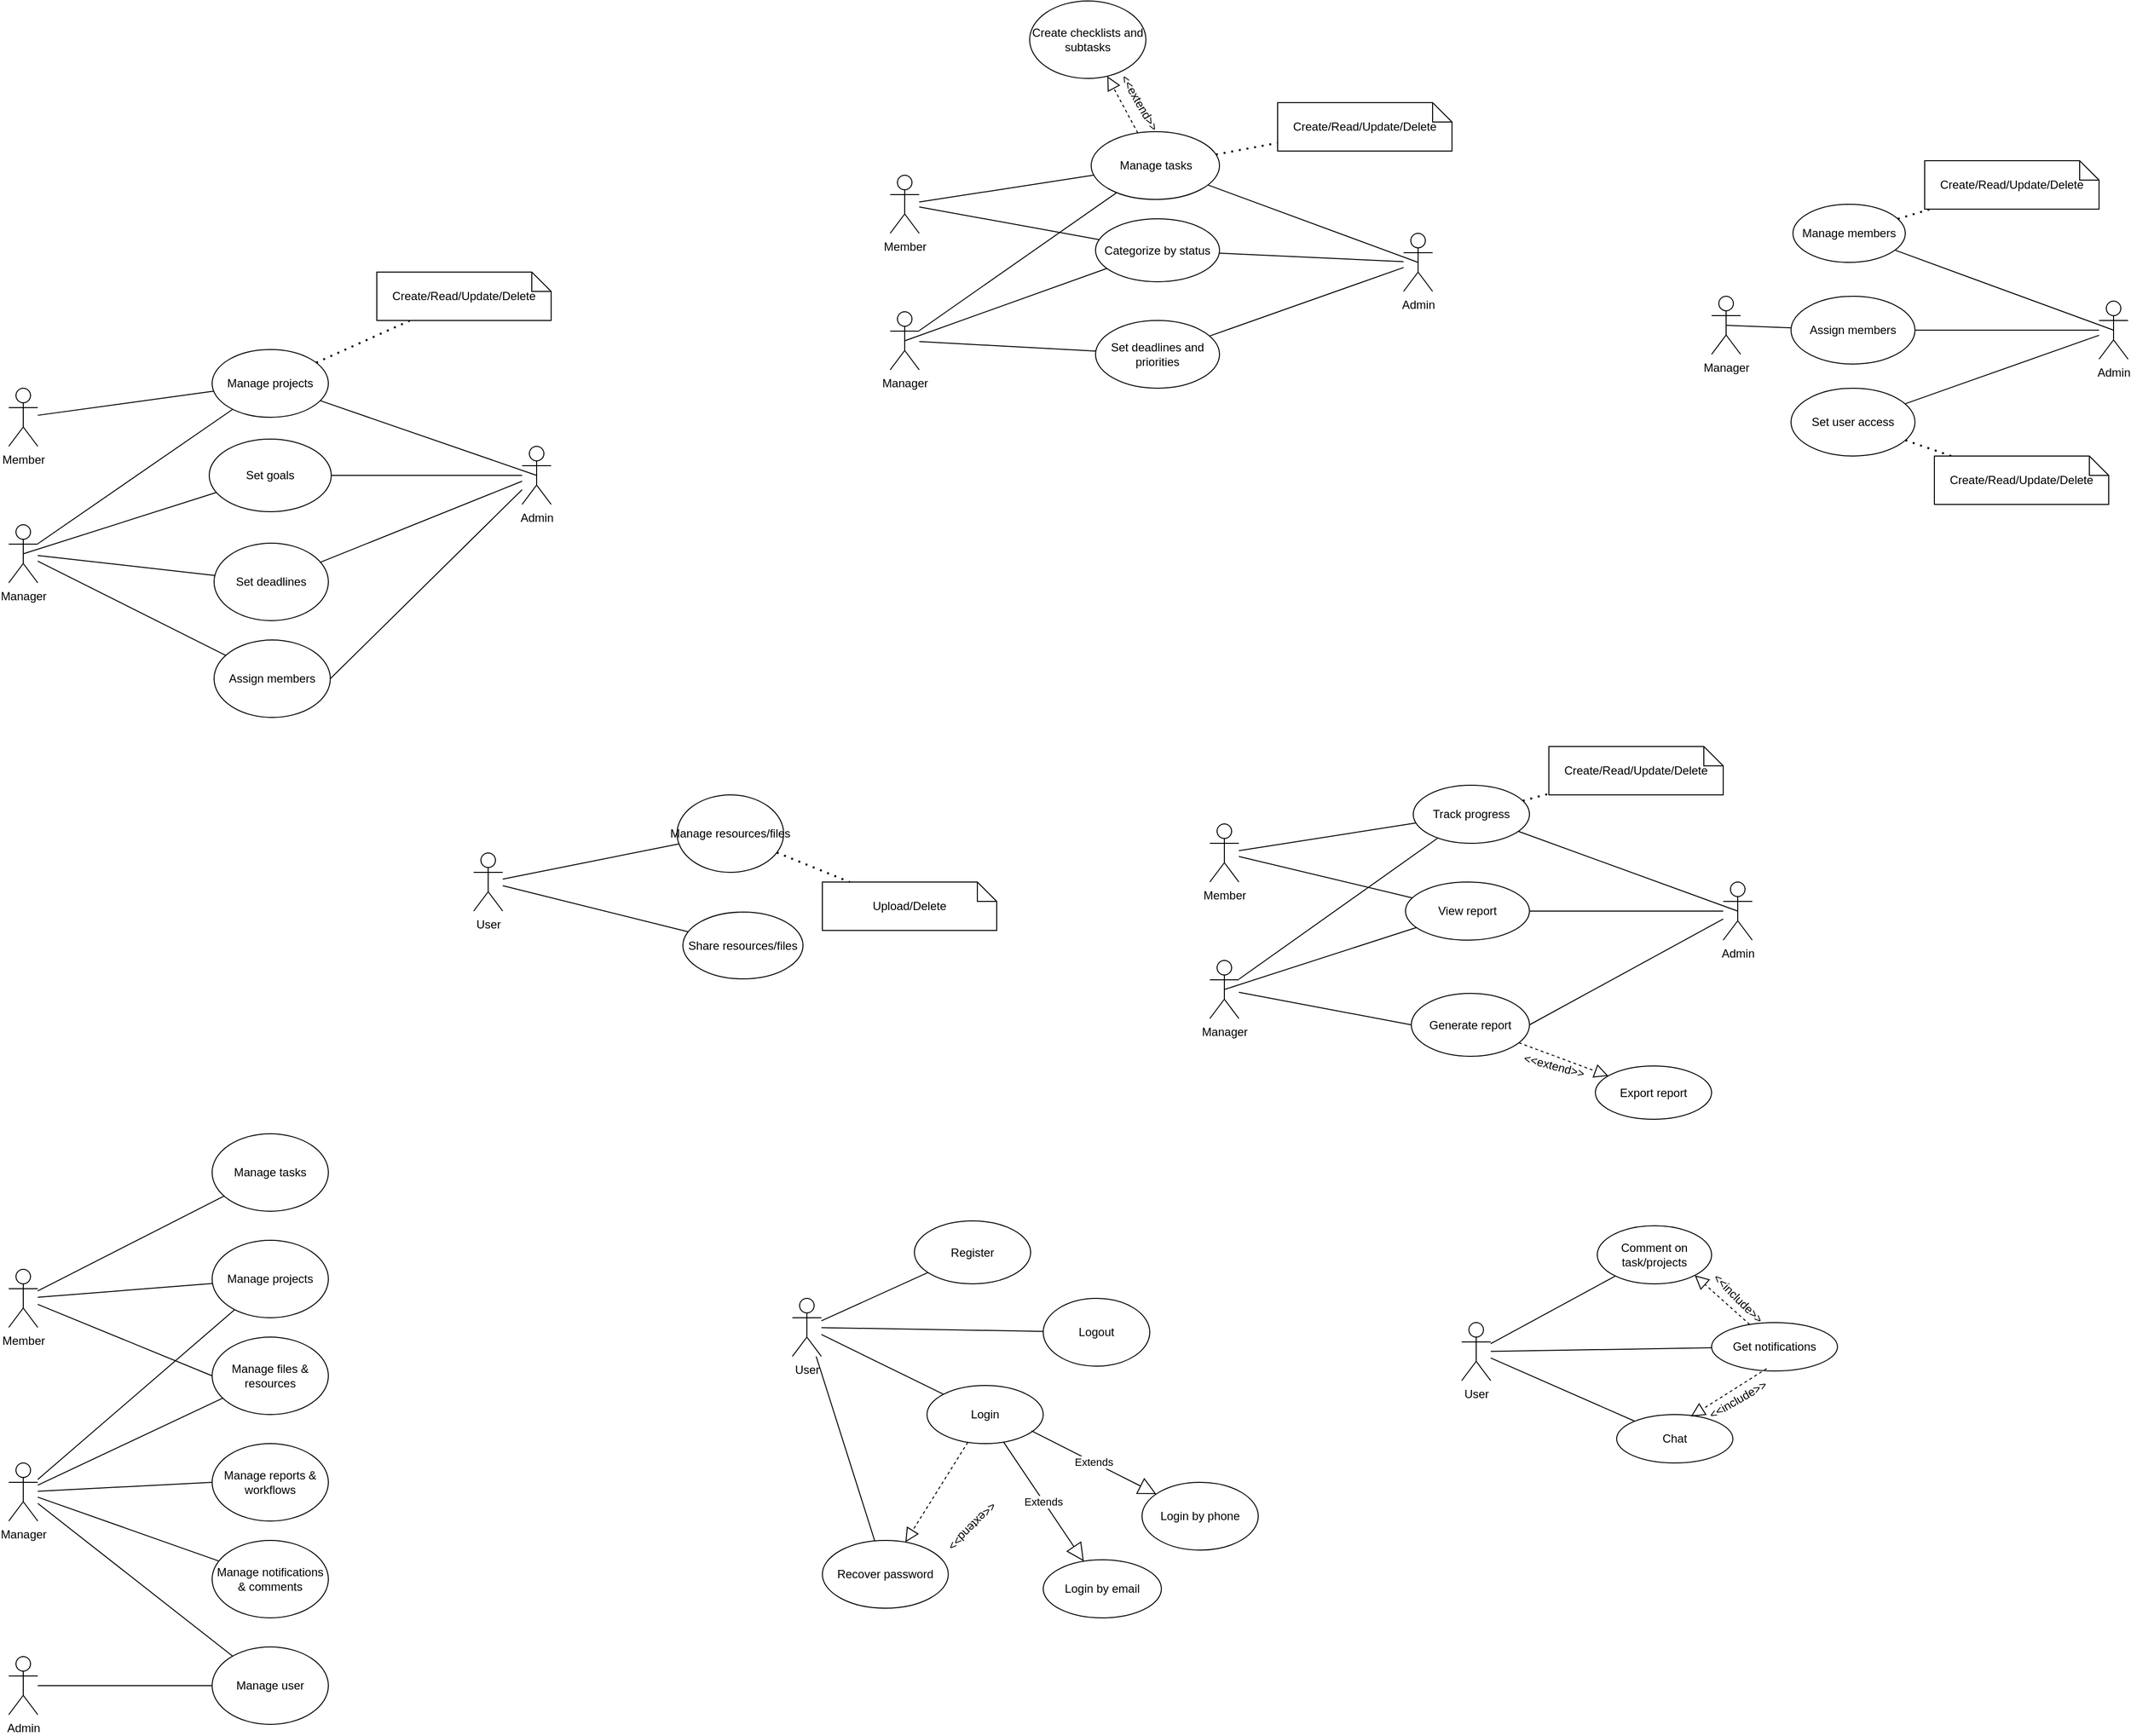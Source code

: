 <mxfile version="27.1.4">
  <diagram name="Page-1" id="LLpskVTNyjd0eYGFW1nT">
    <mxGraphModel dx="1438" dy="1855" grid="1" gridSize="10" guides="1" tooltips="1" connect="1" arrows="1" fold="1" page="1" pageScale="1" pageWidth="827" pageHeight="1169" math="0" shadow="0">
      <root>
        <mxCell id="0" />
        <mxCell id="1" parent="0" />
        <mxCell id="5ddJLNY-2XlwTEDdsY8z-5" value="Manage projects" style="ellipse;whiteSpace=wrap;html=1;" parent="1" vertex="1">
          <mxGeometry x="260" y="-220" width="120" height="70" as="geometry" />
        </mxCell>
        <mxCell id="5ddJLNY-2XlwTEDdsY8z-6" value="Assign members" style="ellipse;whiteSpace=wrap;html=1;" parent="1" vertex="1">
          <mxGeometry x="262" y="80" width="120" height="80" as="geometry" />
        </mxCell>
        <mxCell id="5ddJLNY-2XlwTEDdsY8z-8" value="Set goals" style="ellipse;whiteSpace=wrap;html=1;" parent="1" vertex="1">
          <mxGeometry x="257" y="-127.5" width="126" height="75" as="geometry" />
        </mxCell>
        <mxCell id="oOCcLrobtps6k0QdSRkq-104" value="Member" style="shape=umlActor;verticalLabelPosition=bottom;verticalAlign=top;html=1;outlineConnect=0;" parent="1" vertex="1">
          <mxGeometry x="50" y="730" width="30" height="60" as="geometry" />
        </mxCell>
        <mxCell id="oOCcLrobtps6k0QdSRkq-105" value="Manager" style="shape=umlActor;verticalLabelPosition=bottom;verticalAlign=top;html=1;outlineConnect=0;" parent="1" vertex="1">
          <mxGeometry x="50" y="930" width="30" height="60" as="geometry" />
        </mxCell>
        <mxCell id="oOCcLrobtps6k0QdSRkq-106" value="Admin" style="shape=umlActor;verticalLabelPosition=bottom;verticalAlign=top;html=1;outlineConnect=0;" parent="1" vertex="1">
          <mxGeometry x="50" y="1130" width="30" height="60" as="geometry" />
        </mxCell>
        <mxCell id="oOCcLrobtps6k0QdSRkq-107" value="Manage projects" style="ellipse;whiteSpace=wrap;html=1;" parent="1" vertex="1">
          <mxGeometry x="260" y="700" width="120" height="80" as="geometry" />
        </mxCell>
        <mxCell id="oOCcLrobtps6k0QdSRkq-108" value="Manage tasks" style="ellipse;whiteSpace=wrap;html=1;" parent="1" vertex="1">
          <mxGeometry x="260" y="590" width="120" height="80" as="geometry" />
        </mxCell>
        <mxCell id="oOCcLrobtps6k0QdSRkq-109" value="Manage user" style="ellipse;whiteSpace=wrap;html=1;" parent="1" vertex="1">
          <mxGeometry x="260" y="1120" width="120" height="80" as="geometry" />
        </mxCell>
        <mxCell id="oOCcLrobtps6k0QdSRkq-110" value="Manage reports &amp;amp; workflows" style="ellipse;whiteSpace=wrap;html=1;" parent="1" vertex="1">
          <mxGeometry x="260" y="910" width="120" height="80" as="geometry" />
        </mxCell>
        <mxCell id="oOCcLrobtps6k0QdSRkq-111" value="Manage notifications &amp;amp; comments" style="ellipse;whiteSpace=wrap;html=1;" parent="1" vertex="1">
          <mxGeometry x="260" y="1010" width="120" height="80" as="geometry" />
        </mxCell>
        <mxCell id="i_LhrdnTxtgHmk7P9j8N-1" value="Manage files &amp;amp; resources" style="ellipse;whiteSpace=wrap;html=1;" parent="1" vertex="1">
          <mxGeometry x="260" y="800" width="120" height="80" as="geometry" />
        </mxCell>
        <mxCell id="TwEvVW-eclEVVmXi3KOq-1" value="Member" style="shape=umlActor;verticalLabelPosition=bottom;verticalAlign=top;html=1;outlineConnect=0;" parent="1" vertex="1">
          <mxGeometry x="50" y="-180" width="30" height="60" as="geometry" />
        </mxCell>
        <mxCell id="TwEvVW-eclEVVmXi3KOq-2" value="Manager" style="shape=umlActor;verticalLabelPosition=bottom;verticalAlign=top;html=1;outlineConnect=0;" parent="1" vertex="1">
          <mxGeometry x="50" y="-39" width="30" height="60" as="geometry" />
        </mxCell>
        <mxCell id="TwEvVW-eclEVVmXi3KOq-3" value="Admin" style="shape=umlActor;verticalLabelPosition=bottom;verticalAlign=top;html=1;outlineConnect=0;" parent="1" vertex="1">
          <mxGeometry x="580" y="-120" width="30" height="60" as="geometry" />
        </mxCell>
        <mxCell id="TwEvVW-eclEVVmXi3KOq-14" value="" style="endArrow=none;html=1;rounded=0;" parent="1" source="oOCcLrobtps6k0QdSRkq-104" target="oOCcLrobtps6k0QdSRkq-108" edge="1">
          <mxGeometry width="50" height="50" relative="1" as="geometry">
            <mxPoint x="160" y="760" as="sourcePoint" />
            <mxPoint x="210" y="710" as="targetPoint" />
          </mxGeometry>
        </mxCell>
        <mxCell id="TwEvVW-eclEVVmXi3KOq-15" value="" style="endArrow=none;html=1;rounded=0;entryX=0;entryY=0.5;entryDx=0;entryDy=0;" parent="1" source="oOCcLrobtps6k0QdSRkq-104" target="i_LhrdnTxtgHmk7P9j8N-1" edge="1">
          <mxGeometry width="50" height="50" relative="1" as="geometry">
            <mxPoint x="160" y="760" as="sourcePoint" />
            <mxPoint x="210" y="710" as="targetPoint" />
          </mxGeometry>
        </mxCell>
        <mxCell id="TwEvVW-eclEVVmXi3KOq-23" value="" style="endArrow=none;html=1;rounded=0;" parent="1" source="TwEvVW-eclEVVmXi3KOq-2" target="5ddJLNY-2XlwTEDdsY8z-6" edge="1">
          <mxGeometry width="50" height="50" relative="1" as="geometry">
            <mxPoint x="60" y="343" as="sourcePoint" />
            <mxPoint x="248" y="269" as="targetPoint" />
          </mxGeometry>
        </mxCell>
        <mxCell id="TwEvVW-eclEVVmXi3KOq-25" value="" style="endArrow=none;html=1;rounded=0;" parent="1" source="TwEvVW-eclEVVmXi3KOq-2" target="5ddJLNY-2XlwTEDdsY8z-5" edge="1">
          <mxGeometry width="50" height="50" relative="1" as="geometry">
            <mxPoint x="70" y="330" as="sourcePoint" />
            <mxPoint x="262" y="170" as="targetPoint" />
          </mxGeometry>
        </mxCell>
        <mxCell id="TwEvVW-eclEVVmXi3KOq-33" value="" style="endArrow=none;html=1;rounded=0;" parent="1" source="TwEvVW-eclEVVmXi3KOq-1" target="5ddJLNY-2XlwTEDdsY8z-5" edge="1">
          <mxGeometry width="50" height="50" relative="1" as="geometry">
            <mxPoint x="160" y="200" as="sourcePoint" />
            <mxPoint x="390" y="180" as="targetPoint" />
          </mxGeometry>
        </mxCell>
        <mxCell id="TwEvVW-eclEVVmXi3KOq-35" value="" style="endArrow=none;html=1;rounded=0;exitX=1;exitY=0.5;exitDx=0;exitDy=0;" parent="1" source="5ddJLNY-2XlwTEDdsY8z-6" target="TwEvVW-eclEVVmXi3KOq-3" edge="1">
          <mxGeometry width="50" height="50" relative="1" as="geometry">
            <mxPoint x="340" y="230" as="sourcePoint" />
            <mxPoint x="390" y="180" as="targetPoint" />
          </mxGeometry>
        </mxCell>
        <mxCell id="TwEvVW-eclEVVmXi3KOq-41" value="" style="endArrow=none;html=1;rounded=0;exitX=0.5;exitY=0.5;exitDx=0;exitDy=0;exitPerimeter=0;" parent="1" source="TwEvVW-eclEVVmXi3KOq-3" target="5ddJLNY-2XlwTEDdsY8z-5" edge="1">
          <mxGeometry width="50" height="50" relative="1" as="geometry">
            <mxPoint x="640" y="157" as="sourcePoint" />
            <mxPoint x="920" y="80" as="targetPoint" />
          </mxGeometry>
        </mxCell>
        <mxCell id="TwEvVW-eclEVVmXi3KOq-42" value="" style="endArrow=none;html=1;rounded=0;" parent="1" source="TwEvVW-eclEVVmXi3KOq-3" target="5ddJLNY-2XlwTEDdsY8z-8" edge="1">
          <mxGeometry width="50" height="50" relative="1" as="geometry">
            <mxPoint x="650" y="80" as="sourcePoint" />
            <mxPoint x="730" y="-80" as="targetPoint" />
          </mxGeometry>
        </mxCell>
        <mxCell id="TwEvVW-eclEVVmXi3KOq-47" value="" style="endArrow=none;html=1;rounded=0;exitX=0.5;exitY=0.5;exitDx=0;exitDy=0;exitPerimeter=0;" parent="1" source="TwEvVW-eclEVVmXi3KOq-2" target="5ddJLNY-2XlwTEDdsY8z-8" edge="1">
          <mxGeometry width="50" height="50" relative="1" as="geometry">
            <mxPoint x="180" y="285" as="sourcePoint" />
            <mxPoint x="374" y="20" as="targetPoint" />
          </mxGeometry>
        </mxCell>
        <mxCell id="TwEvVW-eclEVVmXi3KOq-110" value="" style="endArrow=none;html=1;rounded=0;entryX=0;entryY=0.5;entryDx=0;entryDy=0;" parent="1" source="oOCcLrobtps6k0QdSRkq-105" target="oOCcLrobtps6k0QdSRkq-110" edge="1">
          <mxGeometry width="50" height="50" relative="1" as="geometry">
            <mxPoint x="150" y="880" as="sourcePoint" />
            <mxPoint x="340" y="973" as="targetPoint" />
          </mxGeometry>
        </mxCell>
        <mxCell id="TwEvVW-eclEVVmXi3KOq-113" value="" style="endArrow=none;html=1;rounded=0;" parent="1" source="oOCcLrobtps6k0QdSRkq-105" target="oOCcLrobtps6k0QdSRkq-111" edge="1">
          <mxGeometry width="50" height="50" relative="1" as="geometry">
            <mxPoint x="140" y="970" as="sourcePoint" />
            <mxPoint x="320" y="970" as="targetPoint" />
          </mxGeometry>
        </mxCell>
        <mxCell id="TwEvVW-eclEVVmXi3KOq-114" value="" style="endArrow=none;html=1;rounded=0;" parent="1" source="oOCcLrobtps6k0QdSRkq-105" target="oOCcLrobtps6k0QdSRkq-109" edge="1">
          <mxGeometry width="50" height="50" relative="1" as="geometry">
            <mxPoint x="100" y="970" as="sourcePoint" />
            <mxPoint x="288" y="1044" as="targetPoint" />
          </mxGeometry>
        </mxCell>
        <mxCell id="TwEvVW-eclEVVmXi3KOq-115" value="" style="endArrow=none;html=1;rounded=0;" parent="1" source="oOCcLrobtps6k0QdSRkq-105" target="i_LhrdnTxtgHmk7P9j8N-1" edge="1">
          <mxGeometry width="50" height="50" relative="1" as="geometry">
            <mxPoint x="130" y="940" as="sourcePoint" />
            <mxPoint x="310" y="940" as="targetPoint" />
          </mxGeometry>
        </mxCell>
        <mxCell id="TwEvVW-eclEVVmXi3KOq-116" value="" style="endArrow=none;html=1;rounded=0;" parent="1" source="oOCcLrobtps6k0QdSRkq-105" target="oOCcLrobtps6k0QdSRkq-107" edge="1">
          <mxGeometry width="50" height="50" relative="1" as="geometry">
            <mxPoint x="100" y="944" as="sourcePoint" />
            <mxPoint x="288" y="870" as="targetPoint" />
          </mxGeometry>
        </mxCell>
        <mxCell id="TwEvVW-eclEVVmXi3KOq-117" value="" style="endArrow=none;html=1;rounded=0;" parent="1" source="oOCcLrobtps6k0QdSRkq-104" target="oOCcLrobtps6k0QdSRkq-107" edge="1">
          <mxGeometry width="50" height="50" relative="1" as="geometry">
            <mxPoint x="180" y="760" as="sourcePoint" />
            <mxPoint x="370" y="843" as="targetPoint" />
          </mxGeometry>
        </mxCell>
        <mxCell id="8Crcheac2xjCXa0UdA6q-2" value="Create/Read/Update/Delete" style="shape=note;size=20;whiteSpace=wrap;html=1;" vertex="1" parent="1">
          <mxGeometry x="430" y="-300" width="180" height="50" as="geometry" />
        </mxCell>
        <mxCell id="8Crcheac2xjCXa0UdA6q-4" value="Set deadlines" style="ellipse;whiteSpace=wrap;html=1;" vertex="1" parent="1">
          <mxGeometry x="262" y="-20" width="118" height="80" as="geometry" />
        </mxCell>
        <mxCell id="8Crcheac2xjCXa0UdA6q-5" value="" style="endArrow=none;html=1;rounded=0;" edge="1" parent="1" source="TwEvVW-eclEVVmXi3KOq-2" target="8Crcheac2xjCXa0UdA6q-4">
          <mxGeometry width="50" height="50" relative="1" as="geometry">
            <mxPoint x="110" y="20" as="sourcePoint" />
            <mxPoint x="294" y="184" as="targetPoint" />
          </mxGeometry>
        </mxCell>
        <mxCell id="8Crcheac2xjCXa0UdA6q-6" value="" style="endArrow=none;html=1;rounded=0;" edge="1" parent="1" source="8Crcheac2xjCXa0UdA6q-4" target="TwEvVW-eclEVVmXi3KOq-3">
          <mxGeometry width="50" height="50" relative="1" as="geometry">
            <mxPoint x="570" y="201" as="sourcePoint" />
            <mxPoint x="790" y="-70" as="targetPoint" />
          </mxGeometry>
        </mxCell>
        <mxCell id="8Crcheac2xjCXa0UdA6q-11" value="Manage tasks" style="ellipse;whiteSpace=wrap;html=1;" vertex="1" parent="1">
          <mxGeometry x="1167.5" y="-445" width="132.5" height="70" as="geometry" />
        </mxCell>
        <mxCell id="8Crcheac2xjCXa0UdA6q-12" value="&lt;span style=&quot;&quot; data-end=&quot;400&quot; data-start=&quot;366&quot;&gt;Create checklists and subtasks&lt;/span&gt;" style="ellipse;whiteSpace=wrap;html=1;" vertex="1" parent="1">
          <mxGeometry x="1104" y="-580" width="120" height="80" as="geometry" />
        </mxCell>
        <mxCell id="8Crcheac2xjCXa0UdA6q-13" value="Categorize by status" style="ellipse;whiteSpace=wrap;html=1;" vertex="1" parent="1">
          <mxGeometry x="1172" y="-355" width="128" height="65" as="geometry" />
        </mxCell>
        <mxCell id="8Crcheac2xjCXa0UdA6q-14" value="Member" style="shape=umlActor;verticalLabelPosition=bottom;verticalAlign=top;html=1;outlineConnect=0;" vertex="1" parent="1">
          <mxGeometry x="960" y="-400" width="30" height="60" as="geometry" />
        </mxCell>
        <mxCell id="8Crcheac2xjCXa0UdA6q-15" value="Manager" style="shape=umlActor;verticalLabelPosition=bottom;verticalAlign=top;html=1;outlineConnect=0;" vertex="1" parent="1">
          <mxGeometry x="960" y="-259" width="30" height="60" as="geometry" />
        </mxCell>
        <mxCell id="8Crcheac2xjCXa0UdA6q-16" value="Admin" style="shape=umlActor;verticalLabelPosition=bottom;verticalAlign=top;html=1;outlineConnect=0;" vertex="1" parent="1">
          <mxGeometry x="1490" y="-340" width="30" height="60" as="geometry" />
        </mxCell>
        <mxCell id="8Crcheac2xjCXa0UdA6q-18" value="" style="endArrow=none;html=1;rounded=0;" edge="1" parent="1" source="8Crcheac2xjCXa0UdA6q-15" target="8Crcheac2xjCXa0UdA6q-11">
          <mxGeometry width="50" height="50" relative="1" as="geometry">
            <mxPoint x="980" y="110" as="sourcePoint" />
            <mxPoint x="1172" y="-50" as="targetPoint" />
          </mxGeometry>
        </mxCell>
        <mxCell id="8Crcheac2xjCXa0UdA6q-19" value="" style="endArrow=none;html=1;rounded=0;" edge="1" parent="1" source="8Crcheac2xjCXa0UdA6q-14" target="8Crcheac2xjCXa0UdA6q-11">
          <mxGeometry width="50" height="50" relative="1" as="geometry">
            <mxPoint x="1070" y="-20" as="sourcePoint" />
            <mxPoint x="1300" y="-40" as="targetPoint" />
          </mxGeometry>
        </mxCell>
        <mxCell id="8Crcheac2xjCXa0UdA6q-22" value="" style="endArrow=none;html=1;rounded=0;exitX=0.5;exitY=0.5;exitDx=0;exitDy=0;exitPerimeter=0;" edge="1" parent="1" source="8Crcheac2xjCXa0UdA6q-16" target="8Crcheac2xjCXa0UdA6q-11">
          <mxGeometry width="50" height="50" relative="1" as="geometry">
            <mxPoint x="1550" y="-63" as="sourcePoint" />
            <mxPoint x="1830" y="-140" as="targetPoint" />
          </mxGeometry>
        </mxCell>
        <mxCell id="8Crcheac2xjCXa0UdA6q-23" value="" style="endArrow=none;html=1;rounded=0;" edge="1" parent="1" source="8Crcheac2xjCXa0UdA6q-16" target="8Crcheac2xjCXa0UdA6q-13">
          <mxGeometry width="50" height="50" relative="1" as="geometry">
            <mxPoint x="1560" y="-140" as="sourcePoint" />
            <mxPoint x="1640" y="-300" as="targetPoint" />
          </mxGeometry>
        </mxCell>
        <mxCell id="8Crcheac2xjCXa0UdA6q-24" value="" style="endArrow=none;html=1;rounded=0;exitX=0.5;exitY=0.5;exitDx=0;exitDy=0;exitPerimeter=0;" edge="1" parent="1" source="8Crcheac2xjCXa0UdA6q-15" target="8Crcheac2xjCXa0UdA6q-13">
          <mxGeometry width="50" height="50" relative="1" as="geometry">
            <mxPoint x="1090" y="65" as="sourcePoint" />
            <mxPoint x="1284" y="-200" as="targetPoint" />
          </mxGeometry>
        </mxCell>
        <mxCell id="8Crcheac2xjCXa0UdA6q-25" value="Create/Read/Update/Delete" style="shape=note;size=20;whiteSpace=wrap;html=1;" vertex="1" parent="1">
          <mxGeometry x="1360" y="-475" width="180" height="50" as="geometry" />
        </mxCell>
        <mxCell id="8Crcheac2xjCXa0UdA6q-26" value="Set deadlines and priorities" style="ellipse;whiteSpace=wrap;html=1;" vertex="1" parent="1">
          <mxGeometry x="1172" y="-250" width="128" height="70" as="geometry" />
        </mxCell>
        <mxCell id="8Crcheac2xjCXa0UdA6q-27" value="" style="endArrow=none;html=1;rounded=0;" edge="1" parent="1" source="8Crcheac2xjCXa0UdA6q-15" target="8Crcheac2xjCXa0UdA6q-26">
          <mxGeometry width="50" height="50" relative="1" as="geometry">
            <mxPoint x="1020" y="-200" as="sourcePoint" />
            <mxPoint x="1204" y="-36" as="targetPoint" />
          </mxGeometry>
        </mxCell>
        <mxCell id="8Crcheac2xjCXa0UdA6q-28" value="" style="endArrow=none;html=1;rounded=0;" edge="1" parent="1" source="8Crcheac2xjCXa0UdA6q-26" target="8Crcheac2xjCXa0UdA6q-16">
          <mxGeometry width="50" height="50" relative="1" as="geometry">
            <mxPoint x="1480" y="-19" as="sourcePoint" />
            <mxPoint x="1700" y="-290" as="targetPoint" />
          </mxGeometry>
        </mxCell>
        <mxCell id="8Crcheac2xjCXa0UdA6q-31" value="" style="endArrow=none;html=1;rounded=0;" edge="1" parent="1" source="8Crcheac2xjCXa0UdA6q-14" target="8Crcheac2xjCXa0UdA6q-13">
          <mxGeometry width="50" height="50" relative="1" as="geometry">
            <mxPoint x="1010" y="-328" as="sourcePoint" />
            <mxPoint x="1192" y="-370" as="targetPoint" />
          </mxGeometry>
        </mxCell>
        <mxCell id="8Crcheac2xjCXa0UdA6q-33" value="Manage members" style="ellipse;whiteSpace=wrap;html=1;" vertex="1" parent="1">
          <mxGeometry x="1892" y="-370" width="116" height="60" as="geometry" />
        </mxCell>
        <mxCell id="8Crcheac2xjCXa0UdA6q-35" value="Assign members" style="ellipse;whiteSpace=wrap;html=1;" vertex="1" parent="1">
          <mxGeometry x="1890" y="-275" width="128" height="70" as="geometry" />
        </mxCell>
        <mxCell id="8Crcheac2xjCXa0UdA6q-37" value="Manager" style="shape=umlActor;verticalLabelPosition=bottom;verticalAlign=top;html=1;outlineConnect=0;" vertex="1" parent="1">
          <mxGeometry x="1808" y="-275" width="30" height="60" as="geometry" />
        </mxCell>
        <mxCell id="8Crcheac2xjCXa0UdA6q-38" value="Admin" style="shape=umlActor;verticalLabelPosition=bottom;verticalAlign=top;html=1;outlineConnect=0;" vertex="1" parent="1">
          <mxGeometry x="2208" y="-270" width="30" height="60" as="geometry" />
        </mxCell>
        <mxCell id="8Crcheac2xjCXa0UdA6q-44" value="" style="endArrow=none;html=1;rounded=0;exitX=0.5;exitY=0.5;exitDx=0;exitDy=0;exitPerimeter=0;" edge="1" parent="1" source="8Crcheac2xjCXa0UdA6q-38" target="8Crcheac2xjCXa0UdA6q-33">
          <mxGeometry width="50" height="50" relative="1" as="geometry">
            <mxPoint x="2268" y="7" as="sourcePoint" />
            <mxPoint x="2548" y="-70" as="targetPoint" />
          </mxGeometry>
        </mxCell>
        <mxCell id="8Crcheac2xjCXa0UdA6q-45" value="" style="endArrow=none;html=1;rounded=0;" edge="1" parent="1" source="8Crcheac2xjCXa0UdA6q-38" target="8Crcheac2xjCXa0UdA6q-35">
          <mxGeometry width="50" height="50" relative="1" as="geometry">
            <mxPoint x="2278" y="-70" as="sourcePoint" />
            <mxPoint x="2358" y="-230" as="targetPoint" />
          </mxGeometry>
        </mxCell>
        <mxCell id="8Crcheac2xjCXa0UdA6q-46" value="" style="endArrow=none;html=1;rounded=0;exitX=0.5;exitY=0.5;exitDx=0;exitDy=0;exitPerimeter=0;" edge="1" parent="1" source="8Crcheac2xjCXa0UdA6q-37" target="8Crcheac2xjCXa0UdA6q-35">
          <mxGeometry width="50" height="50" relative="1" as="geometry">
            <mxPoint x="1808" y="135" as="sourcePoint" />
            <mxPoint x="2002" y="-130" as="targetPoint" />
          </mxGeometry>
        </mxCell>
        <mxCell id="8Crcheac2xjCXa0UdA6q-47" value="Create/Read/Update/Delete" style="shape=note;size=20;whiteSpace=wrap;html=1;" vertex="1" parent="1">
          <mxGeometry x="2028" y="-415" width="180" height="50" as="geometry" />
        </mxCell>
        <mxCell id="8Crcheac2xjCXa0UdA6q-48" value="Set user access" style="ellipse;whiteSpace=wrap;html=1;" vertex="1" parent="1">
          <mxGeometry x="1890" y="-180" width="128" height="70" as="geometry" />
        </mxCell>
        <mxCell id="8Crcheac2xjCXa0UdA6q-50" value="" style="endArrow=none;html=1;rounded=0;" edge="1" parent="1" source="8Crcheac2xjCXa0UdA6q-48" target="8Crcheac2xjCXa0UdA6q-38">
          <mxGeometry width="50" height="50" relative="1" as="geometry">
            <mxPoint x="2198" y="51" as="sourcePoint" />
            <mxPoint x="2418" y="-220" as="targetPoint" />
          </mxGeometry>
        </mxCell>
        <mxCell id="8Crcheac2xjCXa0UdA6q-58" value="Create/Read/Update/Delete" style="shape=note;size=20;whiteSpace=wrap;html=1;" vertex="1" parent="1">
          <mxGeometry x="2038" y="-110" width="180" height="50" as="geometry" />
        </mxCell>
        <mxCell id="8Crcheac2xjCXa0UdA6q-65" value="Track progress" style="ellipse;whiteSpace=wrap;html=1;" vertex="1" parent="1">
          <mxGeometry x="1500" y="230" width="120" height="60" as="geometry" />
        </mxCell>
        <mxCell id="8Crcheac2xjCXa0UdA6q-66" value="&lt;span style=&quot;&quot; data-end=&quot;400&quot; data-start=&quot;366&quot;&gt;Generate report&lt;/span&gt;" style="ellipse;whiteSpace=wrap;html=1;" vertex="1" parent="1">
          <mxGeometry x="1498" y="445" width="122" height="65" as="geometry" />
        </mxCell>
        <mxCell id="8Crcheac2xjCXa0UdA6q-67" value="View report" style="ellipse;whiteSpace=wrap;html=1;" vertex="1" parent="1">
          <mxGeometry x="1492" y="330" width="128" height="60" as="geometry" />
        </mxCell>
        <mxCell id="8Crcheac2xjCXa0UdA6q-68" value="Member" style="shape=umlActor;verticalLabelPosition=bottom;verticalAlign=top;html=1;outlineConnect=0;" vertex="1" parent="1">
          <mxGeometry x="1290" y="270" width="30" height="60" as="geometry" />
        </mxCell>
        <mxCell id="8Crcheac2xjCXa0UdA6q-69" value="Manager" style="shape=umlActor;verticalLabelPosition=bottom;verticalAlign=top;html=1;outlineConnect=0;" vertex="1" parent="1">
          <mxGeometry x="1290" y="411" width="30" height="60" as="geometry" />
        </mxCell>
        <mxCell id="8Crcheac2xjCXa0UdA6q-70" value="Admin" style="shape=umlActor;verticalLabelPosition=bottom;verticalAlign=top;html=1;outlineConnect=0;" vertex="1" parent="1">
          <mxGeometry x="1820" y="330" width="30" height="60" as="geometry" />
        </mxCell>
        <mxCell id="8Crcheac2xjCXa0UdA6q-71" value="" style="endArrow=none;html=1;rounded=0;entryX=0;entryY=0.5;entryDx=0;entryDy=0;" edge="1" parent="1" source="8Crcheac2xjCXa0UdA6q-69" target="8Crcheac2xjCXa0UdA6q-66">
          <mxGeometry width="50" height="50" relative="1" as="geometry">
            <mxPoint x="1300" y="793" as="sourcePoint" />
            <mxPoint x="1488" y="719" as="targetPoint" />
          </mxGeometry>
        </mxCell>
        <mxCell id="8Crcheac2xjCXa0UdA6q-72" value="" style="endArrow=none;html=1;rounded=0;" edge="1" parent="1" source="8Crcheac2xjCXa0UdA6q-69" target="8Crcheac2xjCXa0UdA6q-65">
          <mxGeometry width="50" height="50" relative="1" as="geometry">
            <mxPoint x="1310" y="780" as="sourcePoint" />
            <mxPoint x="1502" y="620" as="targetPoint" />
          </mxGeometry>
        </mxCell>
        <mxCell id="8Crcheac2xjCXa0UdA6q-73" value="" style="endArrow=none;html=1;rounded=0;" edge="1" parent="1" source="8Crcheac2xjCXa0UdA6q-68" target="8Crcheac2xjCXa0UdA6q-65">
          <mxGeometry width="50" height="50" relative="1" as="geometry">
            <mxPoint x="1400" y="650" as="sourcePoint" />
            <mxPoint x="1630" y="630" as="targetPoint" />
          </mxGeometry>
        </mxCell>
        <mxCell id="8Crcheac2xjCXa0UdA6q-74" value="" style="endArrow=none;html=1;rounded=0;exitX=1;exitY=0.5;exitDx=0;exitDy=0;" edge="1" parent="1" source="8Crcheac2xjCXa0UdA6q-66" target="8Crcheac2xjCXa0UdA6q-70">
          <mxGeometry width="50" height="50" relative="1" as="geometry">
            <mxPoint x="1580" y="680" as="sourcePoint" />
            <mxPoint x="1630" y="630" as="targetPoint" />
          </mxGeometry>
        </mxCell>
        <mxCell id="8Crcheac2xjCXa0UdA6q-76" value="" style="endArrow=none;html=1;rounded=0;exitX=0.5;exitY=0.5;exitDx=0;exitDy=0;exitPerimeter=0;" edge="1" parent="1" source="8Crcheac2xjCXa0UdA6q-70" target="8Crcheac2xjCXa0UdA6q-65">
          <mxGeometry width="50" height="50" relative="1" as="geometry">
            <mxPoint x="1880" y="607" as="sourcePoint" />
            <mxPoint x="2160" y="530" as="targetPoint" />
          </mxGeometry>
        </mxCell>
        <mxCell id="8Crcheac2xjCXa0UdA6q-77" value="" style="endArrow=none;html=1;rounded=0;" edge="1" parent="1" source="8Crcheac2xjCXa0UdA6q-70" target="8Crcheac2xjCXa0UdA6q-67">
          <mxGeometry width="50" height="50" relative="1" as="geometry">
            <mxPoint x="1890" y="530" as="sourcePoint" />
            <mxPoint x="1970" y="370" as="targetPoint" />
          </mxGeometry>
        </mxCell>
        <mxCell id="8Crcheac2xjCXa0UdA6q-78" value="" style="endArrow=none;html=1;rounded=0;exitX=0.5;exitY=0.5;exitDx=0;exitDy=0;exitPerimeter=0;" edge="1" parent="1" source="8Crcheac2xjCXa0UdA6q-69" target="8Crcheac2xjCXa0UdA6q-67">
          <mxGeometry width="50" height="50" relative="1" as="geometry">
            <mxPoint x="1420" y="735" as="sourcePoint" />
            <mxPoint x="1614" y="470" as="targetPoint" />
          </mxGeometry>
        </mxCell>
        <mxCell id="8Crcheac2xjCXa0UdA6q-79" value="Create/Read/Update/Delete" style="shape=note;size=20;whiteSpace=wrap;html=1;" vertex="1" parent="1">
          <mxGeometry x="1640" y="190" width="180" height="50" as="geometry" />
        </mxCell>
        <mxCell id="8Crcheac2xjCXa0UdA6q-80" value="Export report" style="ellipse;whiteSpace=wrap;html=1;" vertex="1" parent="1">
          <mxGeometry x="1688" y="520" width="120" height="55" as="geometry" />
        </mxCell>
        <mxCell id="8Crcheac2xjCXa0UdA6q-83" value="" style="endArrow=none;html=1;rounded=0;" edge="1" parent="1" source="8Crcheac2xjCXa0UdA6q-68" target="8Crcheac2xjCXa0UdA6q-67">
          <mxGeometry width="50" height="50" relative="1" as="geometry">
            <mxPoint x="1340" y="342" as="sourcePoint" />
            <mxPoint x="1522" y="300" as="targetPoint" />
          </mxGeometry>
        </mxCell>
        <mxCell id="8Crcheac2xjCXa0UdA6q-85" value="" style="endArrow=block;dashed=1;endFill=0;endSize=12;html=1;rounded=0;" edge="1" parent="1" source="8Crcheac2xjCXa0UdA6q-66" target="8Crcheac2xjCXa0UdA6q-80">
          <mxGeometry width="160" relative="1" as="geometry">
            <mxPoint x="1816.749" y="505.398" as="sourcePoint" />
            <mxPoint x="1723.261" y="479.999" as="targetPoint" />
            <Array as="points" />
          </mxGeometry>
        </mxCell>
        <mxCell id="8Crcheac2xjCXa0UdA6q-87" value="Manage&amp;nbsp;resources/files" style="ellipse;whiteSpace=wrap;html=1;" vertex="1" parent="1">
          <mxGeometry x="740" y="240" width="110" height="80" as="geometry" />
        </mxCell>
        <mxCell id="8Crcheac2xjCXa0UdA6q-89" value="Share resources/files" style="ellipse;whiteSpace=wrap;html=1;" vertex="1" parent="1">
          <mxGeometry x="746" y="361" width="124" height="69" as="geometry" />
        </mxCell>
        <mxCell id="8Crcheac2xjCXa0UdA6q-90" value="User" style="shape=umlActor;verticalLabelPosition=bottom;verticalAlign=top;html=1;outlineConnect=0;" vertex="1" parent="1">
          <mxGeometry x="530" y="300" width="30" height="60" as="geometry" />
        </mxCell>
        <mxCell id="8Crcheac2xjCXa0UdA6q-95" value="" style="endArrow=none;html=1;rounded=0;" edge="1" parent="1" source="8Crcheac2xjCXa0UdA6q-90" target="8Crcheac2xjCXa0UdA6q-87">
          <mxGeometry width="50" height="50" relative="1" as="geometry">
            <mxPoint x="650" y="650" as="sourcePoint" />
            <mxPoint x="880" y="630" as="targetPoint" />
          </mxGeometry>
        </mxCell>
        <mxCell id="8Crcheac2xjCXa0UdA6q-101" value="Upload/Delete" style="shape=note;size=20;whiteSpace=wrap;html=1;" vertex="1" parent="1">
          <mxGeometry x="890" y="330" width="180" height="50" as="geometry" />
        </mxCell>
        <mxCell id="8Crcheac2xjCXa0UdA6q-103" value="" style="endArrow=none;html=1;rounded=0;" edge="1" parent="1" source="8Crcheac2xjCXa0UdA6q-90" target="8Crcheac2xjCXa0UdA6q-89">
          <mxGeometry width="50" height="50" relative="1" as="geometry">
            <mxPoint x="590" y="342" as="sourcePoint" />
            <mxPoint x="772" y="300" as="targetPoint" />
          </mxGeometry>
        </mxCell>
        <mxCell id="8Crcheac2xjCXa0UdA6q-122" value="Comment on task/projects" style="ellipse;whiteSpace=wrap;html=1;" vertex="1" parent="1">
          <mxGeometry x="1690" y="685" width="118" height="60" as="geometry" />
        </mxCell>
        <mxCell id="8Crcheac2xjCXa0UdA6q-123" value="Get notifications" style="ellipse;whiteSpace=wrap;html=1;" vertex="1" parent="1">
          <mxGeometry x="1808" y="785" width="130" height="50" as="geometry" />
        </mxCell>
        <mxCell id="8Crcheac2xjCXa0UdA6q-124" value="User" style="shape=umlActor;verticalLabelPosition=bottom;verticalAlign=top;html=1;outlineConnect=0;" vertex="1" parent="1">
          <mxGeometry x="1550" y="785" width="30" height="60" as="geometry" />
        </mxCell>
        <mxCell id="8Crcheac2xjCXa0UdA6q-128" value="" style="endArrow=none;html=1;rounded=0;" edge="1" parent="1" source="8Crcheac2xjCXa0UdA6q-124" target="8Crcheac2xjCXa0UdA6q-122">
          <mxGeometry width="50" height="50" relative="1" as="geometry">
            <mxPoint x="1660" y="1165" as="sourcePoint" />
            <mxPoint x="1890" y="1145" as="targetPoint" />
          </mxGeometry>
        </mxCell>
        <mxCell id="8Crcheac2xjCXa0UdA6q-132" value="" style="endArrow=none;html=1;rounded=0;" edge="1" parent="1" source="8Crcheac2xjCXa0UdA6q-124" target="8Crcheac2xjCXa0UdA6q-137">
          <mxGeometry width="50" height="50" relative="1" as="geometry">
            <mxPoint x="1565" y="956" as="sourcePoint" />
            <mxPoint x="1874" y="985" as="targetPoint" />
          </mxGeometry>
        </mxCell>
        <mxCell id="8Crcheac2xjCXa0UdA6q-134" value="" style="endArrow=none;html=1;rounded=0;" edge="1" parent="1" source="8Crcheac2xjCXa0UdA6q-124" target="8Crcheac2xjCXa0UdA6q-123">
          <mxGeometry width="50" height="50" relative="1" as="geometry">
            <mxPoint x="1600" y="857" as="sourcePoint" />
            <mxPoint x="1782" y="815" as="targetPoint" />
          </mxGeometry>
        </mxCell>
        <mxCell id="8Crcheac2xjCXa0UdA6q-137" value="Chat" style="ellipse;whiteSpace=wrap;html=1;" vertex="1" parent="1">
          <mxGeometry x="1710" y="880" width="120" height="50" as="geometry" />
        </mxCell>
        <mxCell id="8Crcheac2xjCXa0UdA6q-147" value="Register" style="ellipse;whiteSpace=wrap;html=1;" vertex="1" parent="1">
          <mxGeometry x="985" y="680" width="120" height="65" as="geometry" />
        </mxCell>
        <mxCell id="8Crcheac2xjCXa0UdA6q-148" value="Login" style="ellipse;whiteSpace=wrap;html=1;" vertex="1" parent="1">
          <mxGeometry x="998" y="850" width="120" height="60" as="geometry" />
        </mxCell>
        <mxCell id="8Crcheac2xjCXa0UdA6q-149" value="User" style="shape=umlActor;verticalLabelPosition=bottom;verticalAlign=top;html=1;outlineConnect=0;" vertex="1" parent="1">
          <mxGeometry x="859" y="760" width="30" height="60" as="geometry" />
        </mxCell>
        <mxCell id="8Crcheac2xjCXa0UdA6q-150" value="" style="endArrow=none;html=1;rounded=0;" edge="1" parent="1" source="8Crcheac2xjCXa0UdA6q-149" target="8Crcheac2xjCXa0UdA6q-147">
          <mxGeometry width="50" height="50" relative="1" as="geometry">
            <mxPoint x="969" y="1140" as="sourcePoint" />
            <mxPoint x="1199" y="1120" as="targetPoint" />
          </mxGeometry>
        </mxCell>
        <mxCell id="8Crcheac2xjCXa0UdA6q-151" value="" style="endArrow=none;html=1;rounded=0;" edge="1" parent="1" source="8Crcheac2xjCXa0UdA6q-149" target="8Crcheac2xjCXa0UdA6q-153">
          <mxGeometry width="50" height="50" relative="1" as="geometry">
            <mxPoint x="874" y="931" as="sourcePoint" />
            <mxPoint x="1183" y="960" as="targetPoint" />
          </mxGeometry>
        </mxCell>
        <mxCell id="8Crcheac2xjCXa0UdA6q-152" value="" style="endArrow=none;html=1;rounded=0;" edge="1" parent="1" source="8Crcheac2xjCXa0UdA6q-149" target="8Crcheac2xjCXa0UdA6q-148">
          <mxGeometry width="50" height="50" relative="1" as="geometry">
            <mxPoint x="909" y="832" as="sourcePoint" />
            <mxPoint x="1091" y="790" as="targetPoint" />
          </mxGeometry>
        </mxCell>
        <mxCell id="8Crcheac2xjCXa0UdA6q-153" value="Logout" style="ellipse;whiteSpace=wrap;html=1;" vertex="1" parent="1">
          <mxGeometry x="1118" y="760" width="110" height="70" as="geometry" />
        </mxCell>
        <mxCell id="8Crcheac2xjCXa0UdA6q-154" value="Recover password" style="ellipse;whiteSpace=wrap;html=1;" vertex="1" parent="1">
          <mxGeometry x="890" y="1010" width="130" height="70" as="geometry" />
        </mxCell>
        <mxCell id="8Crcheac2xjCXa0UdA6q-155" value="" style="endArrow=none;html=1;rounded=0;" edge="1" parent="1" source="8Crcheac2xjCXa0UdA6q-149" target="8Crcheac2xjCXa0UdA6q-154">
          <mxGeometry width="50" height="50" relative="1" as="geometry">
            <mxPoint x="960" y="860" as="sourcePoint" />
            <mxPoint x="1136" y="988" as="targetPoint" />
            <Array as="points">
              <mxPoint x="890" y="840" />
            </Array>
          </mxGeometry>
        </mxCell>
        <mxCell id="8Crcheac2xjCXa0UdA6q-157" value="&amp;lt;&amp;lt;extend&amp;gt;&amp;gt;" style="text;html=1;align=center;verticalAlign=middle;resizable=0;points=[];autosize=1;strokeColor=none;fillColor=none;rotation=15;" vertex="1" parent="1">
          <mxGeometry x="1600" y="505" width="90" height="30" as="geometry" />
        </mxCell>
        <mxCell id="8Crcheac2xjCXa0UdA6q-158" value="" style="endArrow=none;dashed=1;html=1;dashPattern=1 3;strokeWidth=2;rounded=0;" edge="1" parent="1" source="8Crcheac2xjCXa0UdA6q-11" target="8Crcheac2xjCXa0UdA6q-25">
          <mxGeometry width="50" height="50" relative="1" as="geometry">
            <mxPoint x="1280" y="-160" as="sourcePoint" />
            <mxPoint x="1330" y="-210" as="targetPoint" />
          </mxGeometry>
        </mxCell>
        <mxCell id="8Crcheac2xjCXa0UdA6q-159" value="" style="endArrow=none;dashed=1;html=1;dashPattern=1 3;strokeWidth=2;rounded=0;" edge="1" parent="1" source="5ddJLNY-2XlwTEDdsY8z-5" target="8Crcheac2xjCXa0UdA6q-2">
          <mxGeometry width="50" height="50" relative="1" as="geometry">
            <mxPoint x="680" y="-321" as="sourcePoint" />
            <mxPoint x="781" y="-360" as="targetPoint" />
          </mxGeometry>
        </mxCell>
        <mxCell id="8Crcheac2xjCXa0UdA6q-160" value="" style="endArrow=none;dashed=1;html=1;dashPattern=1 3;strokeWidth=2;rounded=0;" edge="1" parent="1" source="8Crcheac2xjCXa0UdA6q-33" target="8Crcheac2xjCXa0UdA6q-47">
          <mxGeometry width="50" height="50" relative="1" as="geometry">
            <mxPoint x="1868" y="-391" as="sourcePoint" />
            <mxPoint x="1969" y="-430" as="targetPoint" />
            <Array as="points" />
          </mxGeometry>
        </mxCell>
        <mxCell id="8Crcheac2xjCXa0UdA6q-161" value="" style="endArrow=none;dashed=1;html=1;dashPattern=1 3;strokeWidth=2;rounded=0;" edge="1" parent="1" source="8Crcheac2xjCXa0UdA6q-48" target="8Crcheac2xjCXa0UdA6q-58">
          <mxGeometry width="50" height="50" relative="1" as="geometry">
            <mxPoint x="2088" y="-116" as="sourcePoint" />
            <mxPoint x="2154" y="-150" as="targetPoint" />
            <Array as="points" />
          </mxGeometry>
        </mxCell>
        <mxCell id="8Crcheac2xjCXa0UdA6q-162" value="" style="endArrow=none;dashed=1;html=1;dashPattern=1 3;strokeWidth=2;rounded=0;" edge="1" parent="1" source="8Crcheac2xjCXa0UdA6q-65" target="8Crcheac2xjCXa0UdA6q-79">
          <mxGeometry width="50" height="50" relative="1" as="geometry">
            <mxPoint x="1710" y="234" as="sourcePoint" />
            <mxPoint x="1776" y="200" as="targetPoint" />
            <Array as="points" />
          </mxGeometry>
        </mxCell>
        <mxCell id="8Crcheac2xjCXa0UdA6q-163" value="" style="endArrow=none;dashed=1;html=1;dashPattern=1 3;strokeWidth=2;rounded=0;" edge="1" parent="1" source="8Crcheac2xjCXa0UdA6q-87" target="8Crcheac2xjCXa0UdA6q-101">
          <mxGeometry width="50" height="50" relative="1" as="geometry">
            <mxPoint x="930" y="274" as="sourcePoint" />
            <mxPoint x="996" y="240" as="targetPoint" />
            <Array as="points" />
          </mxGeometry>
        </mxCell>
        <mxCell id="8Crcheac2xjCXa0UdA6q-174" value="" style="endArrow=none;html=1;rounded=0;" edge="1" parent="1" source="oOCcLrobtps6k0QdSRkq-106" target="oOCcLrobtps6k0QdSRkq-109">
          <mxGeometry width="50" height="50" relative="1" as="geometry">
            <mxPoint x="170" y="1150" as="sourcePoint" />
            <mxPoint x="371" y="1307" as="targetPoint" />
          </mxGeometry>
        </mxCell>
        <mxCell id="8Crcheac2xjCXa0UdA6q-178" value="" style="endArrow=block;dashed=1;endFill=0;endSize=12;html=1;rounded=0;" edge="1" parent="1" source="8Crcheac2xjCXa0UdA6q-11" target="8Crcheac2xjCXa0UdA6q-12">
          <mxGeometry width="160" relative="1" as="geometry">
            <mxPoint x="1247" y="-504" as="sourcePoint" />
            <mxPoint x="1260.551" y="-545.982" as="targetPoint" />
            <Array as="points" />
          </mxGeometry>
        </mxCell>
        <mxCell id="8Crcheac2xjCXa0UdA6q-179" value="&amp;lt;&amp;lt;extend&amp;gt;&amp;gt;" style="text;html=1;align=center;verticalAlign=middle;resizable=0;points=[];autosize=1;strokeColor=none;fillColor=none;rotation=60;" vertex="1" parent="1">
          <mxGeometry x="1171.999" y="-490.004" width="90" height="30" as="geometry" />
        </mxCell>
        <mxCell id="8Crcheac2xjCXa0UdA6q-182" value="" style="endArrow=block;dashed=1;endFill=0;endSize=12;html=1;rounded=0;" edge="1" parent="1" source="8Crcheac2xjCXa0UdA6q-148" target="8Crcheac2xjCXa0UdA6q-154">
          <mxGeometry width="160" relative="1" as="geometry">
            <mxPoint x="1067.997" y="1090.003" as="sourcePoint" />
            <mxPoint x="1085.548" y="1023.021" as="targetPoint" />
            <Array as="points" />
          </mxGeometry>
        </mxCell>
        <mxCell id="8Crcheac2xjCXa0UdA6q-183" value="&amp;lt;&amp;lt;extend&amp;gt;&amp;gt;" style="text;html=1;align=center;verticalAlign=middle;resizable=0;points=[];autosize=1;strokeColor=none;fillColor=none;rotation=-225;" vertex="1" parent="1">
          <mxGeometry x="999.996" y="979.999" width="90" height="30" as="geometry" />
        </mxCell>
        <mxCell id="8Crcheac2xjCXa0UdA6q-185" value="Login by phone" style="ellipse;whiteSpace=wrap;html=1;" vertex="1" parent="1">
          <mxGeometry x="1220" y="950" width="120" height="70" as="geometry" />
        </mxCell>
        <mxCell id="8Crcheac2xjCXa0UdA6q-186" value="Login by email" style="ellipse;whiteSpace=wrap;html=1;" vertex="1" parent="1">
          <mxGeometry x="1118" y="1030" width="122" height="60" as="geometry" />
        </mxCell>
        <mxCell id="8Crcheac2xjCXa0UdA6q-190" value="Extends" style="endArrow=block;endSize=16;endFill=0;html=1;rounded=0;" edge="1" parent="1" source="8Crcheac2xjCXa0UdA6q-148" target="8Crcheac2xjCXa0UdA6q-186">
          <mxGeometry width="160" relative="1" as="geometry">
            <mxPoint x="1090" y="1110" as="sourcePoint" />
            <mxPoint x="1250" y="1110" as="targetPoint" />
          </mxGeometry>
        </mxCell>
        <mxCell id="8Crcheac2xjCXa0UdA6q-191" value="Extends" style="endArrow=block;endSize=16;endFill=0;html=1;rounded=0;exitX=0.899;exitY=0.78;exitDx=0;exitDy=0;exitPerimeter=0;" edge="1" parent="1" source="8Crcheac2xjCXa0UdA6q-148" target="8Crcheac2xjCXa0UdA6q-185">
          <mxGeometry width="160" relative="1" as="geometry">
            <mxPoint x="1150" y="950" as="sourcePoint" />
            <mxPoint x="1200" y="1033" as="targetPoint" />
          </mxGeometry>
        </mxCell>
        <mxCell id="8Crcheac2xjCXa0UdA6q-193" value="" style="endArrow=block;dashed=1;endFill=0;endSize=12;html=1;rounded=0;entryX=1;entryY=1;entryDx=0;entryDy=0;" edge="1" parent="1" source="8Crcheac2xjCXa0UdA6q-123" target="8Crcheac2xjCXa0UdA6q-122">
          <mxGeometry width="160" relative="1" as="geometry">
            <mxPoint x="1820" y="815" as="sourcePoint" />
            <mxPoint x="1840" y="844" as="targetPoint" />
            <Array as="points" />
          </mxGeometry>
        </mxCell>
        <mxCell id="8Crcheac2xjCXa0UdA6q-195" value="&amp;lt;&amp;lt;include&amp;gt;&amp;gt;" style="text;html=1;align=center;verticalAlign=middle;resizable=0;points=[];autosize=1;strokeColor=none;fillColor=none;rotation=45;" vertex="1" parent="1">
          <mxGeometry x="1790" y="745" width="90" height="30" as="geometry" />
        </mxCell>
        <mxCell id="8Crcheac2xjCXa0UdA6q-196" value="" style="endArrow=block;dashed=1;endFill=0;endSize=12;html=1;rounded=0;entryX=0.639;entryY=0.04;entryDx=0;entryDy=0;entryPerimeter=0;exitX=0.437;exitY=0.951;exitDx=0;exitDy=0;exitPerimeter=0;" edge="1" parent="1" source="8Crcheac2xjCXa0UdA6q-123" target="8Crcheac2xjCXa0UdA6q-137">
          <mxGeometry width="160" relative="1" as="geometry">
            <mxPoint x="1875" y="938.426" as="sourcePoint" />
            <mxPoint x="1830" y="883.426" as="targetPoint" />
            <Array as="points" />
          </mxGeometry>
        </mxCell>
        <mxCell id="8Crcheac2xjCXa0UdA6q-197" value="&amp;lt;&amp;lt;include&amp;gt;&amp;gt;" style="text;html=1;align=center;verticalAlign=middle;resizable=0;points=[];autosize=1;strokeColor=none;fillColor=none;rotation=-30;" vertex="1" parent="1">
          <mxGeometry x="1790" y="849.996" width="90" height="30" as="geometry" />
        </mxCell>
      </root>
    </mxGraphModel>
  </diagram>
</mxfile>
